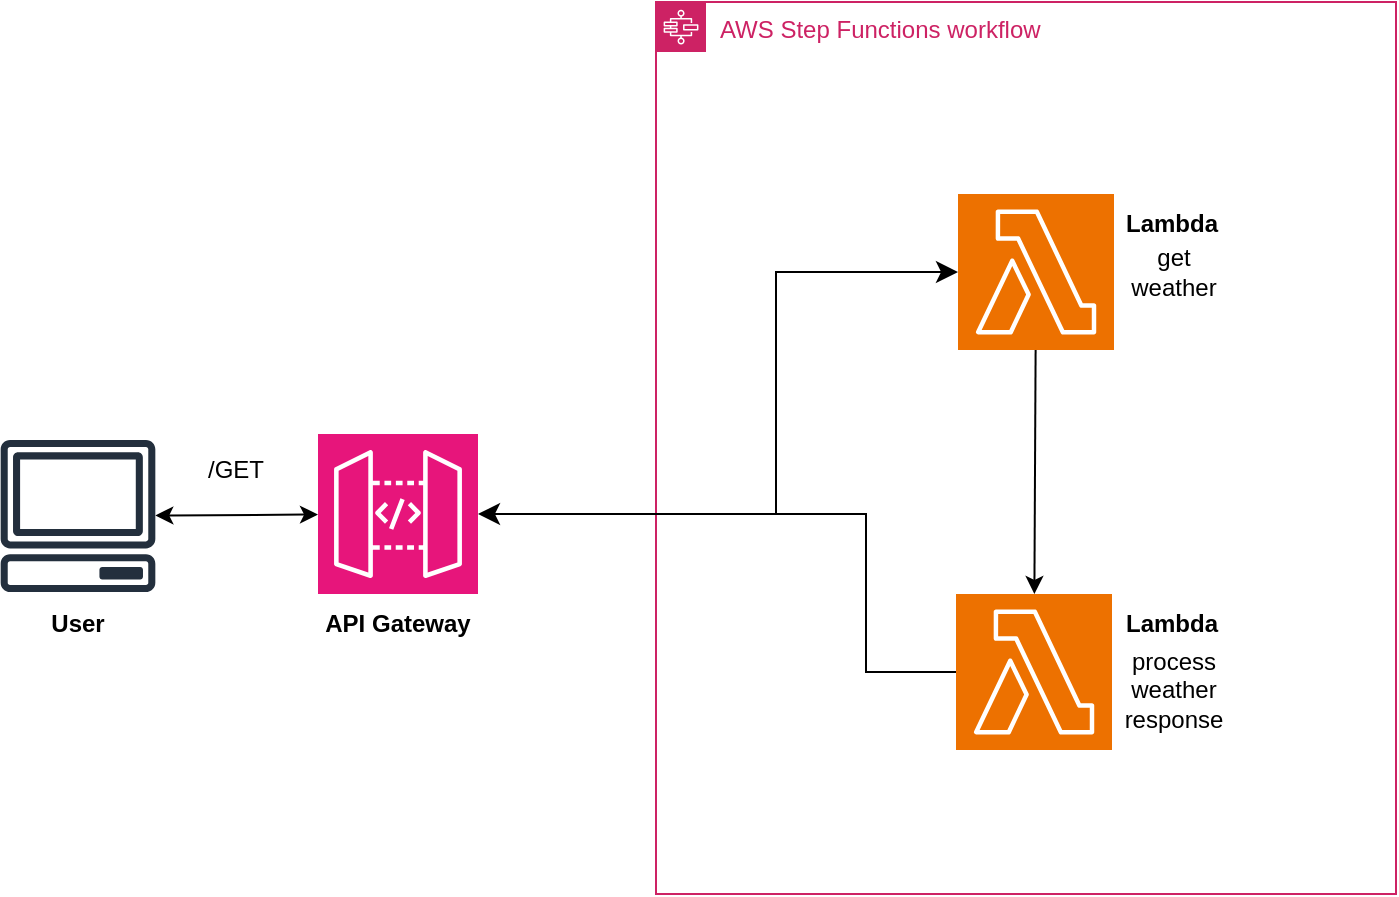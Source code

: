 <mxfile version="24.7.7">
  <diagram name="Page-1" id="JHWJmXMjRtKxKoGuPYrV">
    <mxGraphModel dx="1341" dy="900" grid="1" gridSize="10" guides="1" tooltips="1" connect="1" arrows="1" fold="1" page="1" pageScale="1" pageWidth="850" pageHeight="1100" math="0" shadow="0">
      <root>
        <mxCell id="0" />
        <mxCell id="1" parent="0" />
        <mxCell id="xf18A27tiEeVpOuetq4A-1" value="AWS Step Functions workflow" style="points=[[0,0],[0.25,0],[0.5,0],[0.75,0],[1,0],[1,0.25],[1,0.5],[1,0.75],[1,1],[0.75,1],[0.5,1],[0.25,1],[0,1],[0,0.75],[0,0.5],[0,0.25]];outlineConnect=0;gradientColor=none;html=1;whiteSpace=wrap;fontSize=12;fontStyle=0;container=1;pointerEvents=0;collapsible=0;recursiveResize=0;shape=mxgraph.aws4.group;grIcon=mxgraph.aws4.group_aws_step_functions_workflow;strokeColor=#CD2264;fillColor=none;verticalAlign=top;align=left;spacingLeft=30;fontColor=#CD2264;dashed=0;" vertex="1" parent="1">
          <mxGeometry x="370" y="64" width="370" height="446" as="geometry" />
        </mxCell>
        <mxCell id="xf18A27tiEeVpOuetq4A-4" value="" style="sketch=0;points=[[0,0,0],[0.25,0,0],[0.5,0,0],[0.75,0,0],[1,0,0],[0,1,0],[0.25,1,0],[0.5,1,0],[0.75,1,0],[1,1,0],[0,0.25,0],[0,0.5,0],[0,0.75,0],[1,0.25,0],[1,0.5,0],[1,0.75,0]];outlineConnect=0;fontColor=#232F3E;fillColor=#ED7100;strokeColor=#ffffff;dashed=0;verticalLabelPosition=bottom;verticalAlign=top;align=center;html=1;fontSize=12;fontStyle=0;aspect=fixed;shape=mxgraph.aws4.resourceIcon;resIcon=mxgraph.aws4.lambda;" vertex="1" parent="xf18A27tiEeVpOuetq4A-1">
          <mxGeometry x="151" y="96" width="78" height="78" as="geometry" />
        </mxCell>
        <mxCell id="xf18A27tiEeVpOuetq4A-5" value="" style="sketch=0;points=[[0,0,0],[0.25,0,0],[0.5,0,0],[0.75,0,0],[1,0,0],[0,1,0],[0.25,1,0],[0.5,1,0],[0.75,1,0],[1,1,0],[0,0.25,0],[0,0.5,0],[0,0.75,0],[1,0.25,0],[1,0.5,0],[1,0.75,0]];outlineConnect=0;fontColor=#232F3E;fillColor=#ED7100;strokeColor=#ffffff;dashed=0;verticalLabelPosition=bottom;verticalAlign=top;align=center;html=1;fontSize=12;fontStyle=0;aspect=fixed;shape=mxgraph.aws4.resourceIcon;resIcon=mxgraph.aws4.lambda;" vertex="1" parent="xf18A27tiEeVpOuetq4A-1">
          <mxGeometry x="150" y="296" width="78" height="78" as="geometry" />
        </mxCell>
        <mxCell id="xf18A27tiEeVpOuetq4A-9" value="" style="endArrow=classic;html=1;rounded=0;" edge="1" parent="xf18A27tiEeVpOuetq4A-1" source="xf18A27tiEeVpOuetq4A-4" target="xf18A27tiEeVpOuetq4A-5">
          <mxGeometry width="50" height="50" relative="1" as="geometry">
            <mxPoint x="30" y="366" as="sourcePoint" />
            <mxPoint x="80" y="316" as="targetPoint" />
          </mxGeometry>
        </mxCell>
        <mxCell id="xf18A27tiEeVpOuetq4A-15" value="get weather" style="text;strokeColor=none;align=center;fillColor=none;html=1;verticalAlign=middle;whiteSpace=wrap;rounded=0;" vertex="1" parent="xf18A27tiEeVpOuetq4A-1">
          <mxGeometry x="229" y="120" width="60" height="30" as="geometry" />
        </mxCell>
        <mxCell id="xf18A27tiEeVpOuetq4A-16" value="Lambda" style="text;strokeColor=none;align=center;fillColor=none;html=1;verticalAlign=middle;whiteSpace=wrap;rounded=0;fontStyle=1" vertex="1" parent="xf18A27tiEeVpOuetq4A-1">
          <mxGeometry x="228" y="96" width="60" height="30" as="geometry" />
        </mxCell>
        <mxCell id="xf18A27tiEeVpOuetq4A-17" value="Lambda" style="text;strokeColor=none;align=center;fillColor=none;html=1;verticalAlign=middle;whiteSpace=wrap;rounded=0;fontStyle=1" vertex="1" parent="xf18A27tiEeVpOuetq4A-1">
          <mxGeometry x="228" y="296" width="60" height="30" as="geometry" />
        </mxCell>
        <mxCell id="xf18A27tiEeVpOuetq4A-18" value="process weather response" style="text;strokeColor=none;align=center;fillColor=none;html=1;verticalAlign=middle;whiteSpace=wrap;rounded=0;" vertex="1" parent="xf18A27tiEeVpOuetq4A-1">
          <mxGeometry x="229" y="329" width="60" height="30" as="geometry" />
        </mxCell>
        <mxCell id="xf18A27tiEeVpOuetq4A-3" value="" style="sketch=0;points=[[0,0,0],[0.25,0,0],[0.5,0,0],[0.75,0,0],[1,0,0],[0,1,0],[0.25,1,0],[0.5,1,0],[0.75,1,0],[1,1,0],[0,0.25,0],[0,0.5,0],[0,0.75,0],[1,0.25,0],[1,0.5,0],[1,0.75,0]];outlineConnect=0;fontColor=#232F3E;fillColor=#E7157B;strokeColor=#ffffff;dashed=0;verticalLabelPosition=bottom;verticalAlign=top;align=center;html=1;fontSize=12;fontStyle=0;aspect=fixed;shape=mxgraph.aws4.resourceIcon;resIcon=mxgraph.aws4.api_gateway;" vertex="1" parent="1">
          <mxGeometry x="201" y="280" width="80" height="80" as="geometry" />
        </mxCell>
        <mxCell id="xf18A27tiEeVpOuetq4A-6" value="" style="endArrow=classic;html=1;rounded=0;startArrow=classic;startFill=1;" edge="1" parent="1" source="xf18A27tiEeVpOuetq4A-12" target="xf18A27tiEeVpOuetq4A-3">
          <mxGeometry width="50" height="50" relative="1" as="geometry">
            <mxPoint x="120.875" y="319.145" as="sourcePoint" />
            <mxPoint x="450" y="380" as="targetPoint" />
          </mxGeometry>
        </mxCell>
        <mxCell id="xf18A27tiEeVpOuetq4A-8" value="" style="edgeStyle=elbowEdgeStyle;elbow=horizontal;endArrow=classic;html=1;curved=0;rounded=0;endSize=8;startSize=8;exitX=1;exitY=0.5;exitDx=0;exitDy=0;exitPerimeter=0;startArrow=classic;startFill=1;" edge="1" parent="1" source="xf18A27tiEeVpOuetq4A-3" target="xf18A27tiEeVpOuetq4A-4">
          <mxGeometry width="50" height="50" relative="1" as="geometry">
            <mxPoint x="410" y="300" as="sourcePoint" />
            <mxPoint x="460" y="250" as="targetPoint" />
            <Array as="points">
              <mxPoint x="430" y="260" />
            </Array>
          </mxGeometry>
        </mxCell>
        <mxCell id="xf18A27tiEeVpOuetq4A-10" value="" style="edgeStyle=elbowEdgeStyle;elbow=horizontal;endArrow=none;html=1;curved=0;rounded=0;endSize=8;startSize=8;endFill=0;" edge="1" parent="1" target="xf18A27tiEeVpOuetq4A-5">
          <mxGeometry width="50" height="50" relative="1" as="geometry">
            <mxPoint x="430" y="320" as="sourcePoint" />
            <mxPoint x="450" y="380" as="targetPoint" />
          </mxGeometry>
        </mxCell>
        <mxCell id="xf18A27tiEeVpOuetq4A-12" value="" style="sketch=0;outlineConnect=0;fontColor=#232F3E;gradientColor=none;fillColor=#232F3D;strokeColor=none;dashed=0;verticalLabelPosition=bottom;verticalAlign=top;align=center;html=1;fontSize=12;fontStyle=0;aspect=fixed;pointerEvents=1;shape=mxgraph.aws4.client;" vertex="1" parent="1">
          <mxGeometry x="42" y="283" width="78" height="76" as="geometry" />
        </mxCell>
        <mxCell id="xf18A27tiEeVpOuetq4A-13" value="User" style="text;strokeColor=none;align=center;fillColor=none;html=1;verticalAlign=middle;whiteSpace=wrap;rounded=0;fontStyle=1" vertex="1" parent="1">
          <mxGeometry x="51" y="360" width="60" height="30" as="geometry" />
        </mxCell>
        <mxCell id="xf18A27tiEeVpOuetq4A-14" value="API Gateway" style="text;strokeColor=none;align=center;fillColor=none;html=1;verticalAlign=middle;whiteSpace=wrap;rounded=0;fontStyle=1" vertex="1" parent="1">
          <mxGeometry x="201" y="360" width="80" height="30" as="geometry" />
        </mxCell>
        <mxCell id="xf18A27tiEeVpOuetq4A-19" value="/GET" style="text;strokeColor=none;align=center;fillColor=none;html=1;verticalAlign=middle;whiteSpace=wrap;rounded=0;" vertex="1" parent="1">
          <mxGeometry x="130" y="283" width="60" height="30" as="geometry" />
        </mxCell>
      </root>
    </mxGraphModel>
  </diagram>
</mxfile>

